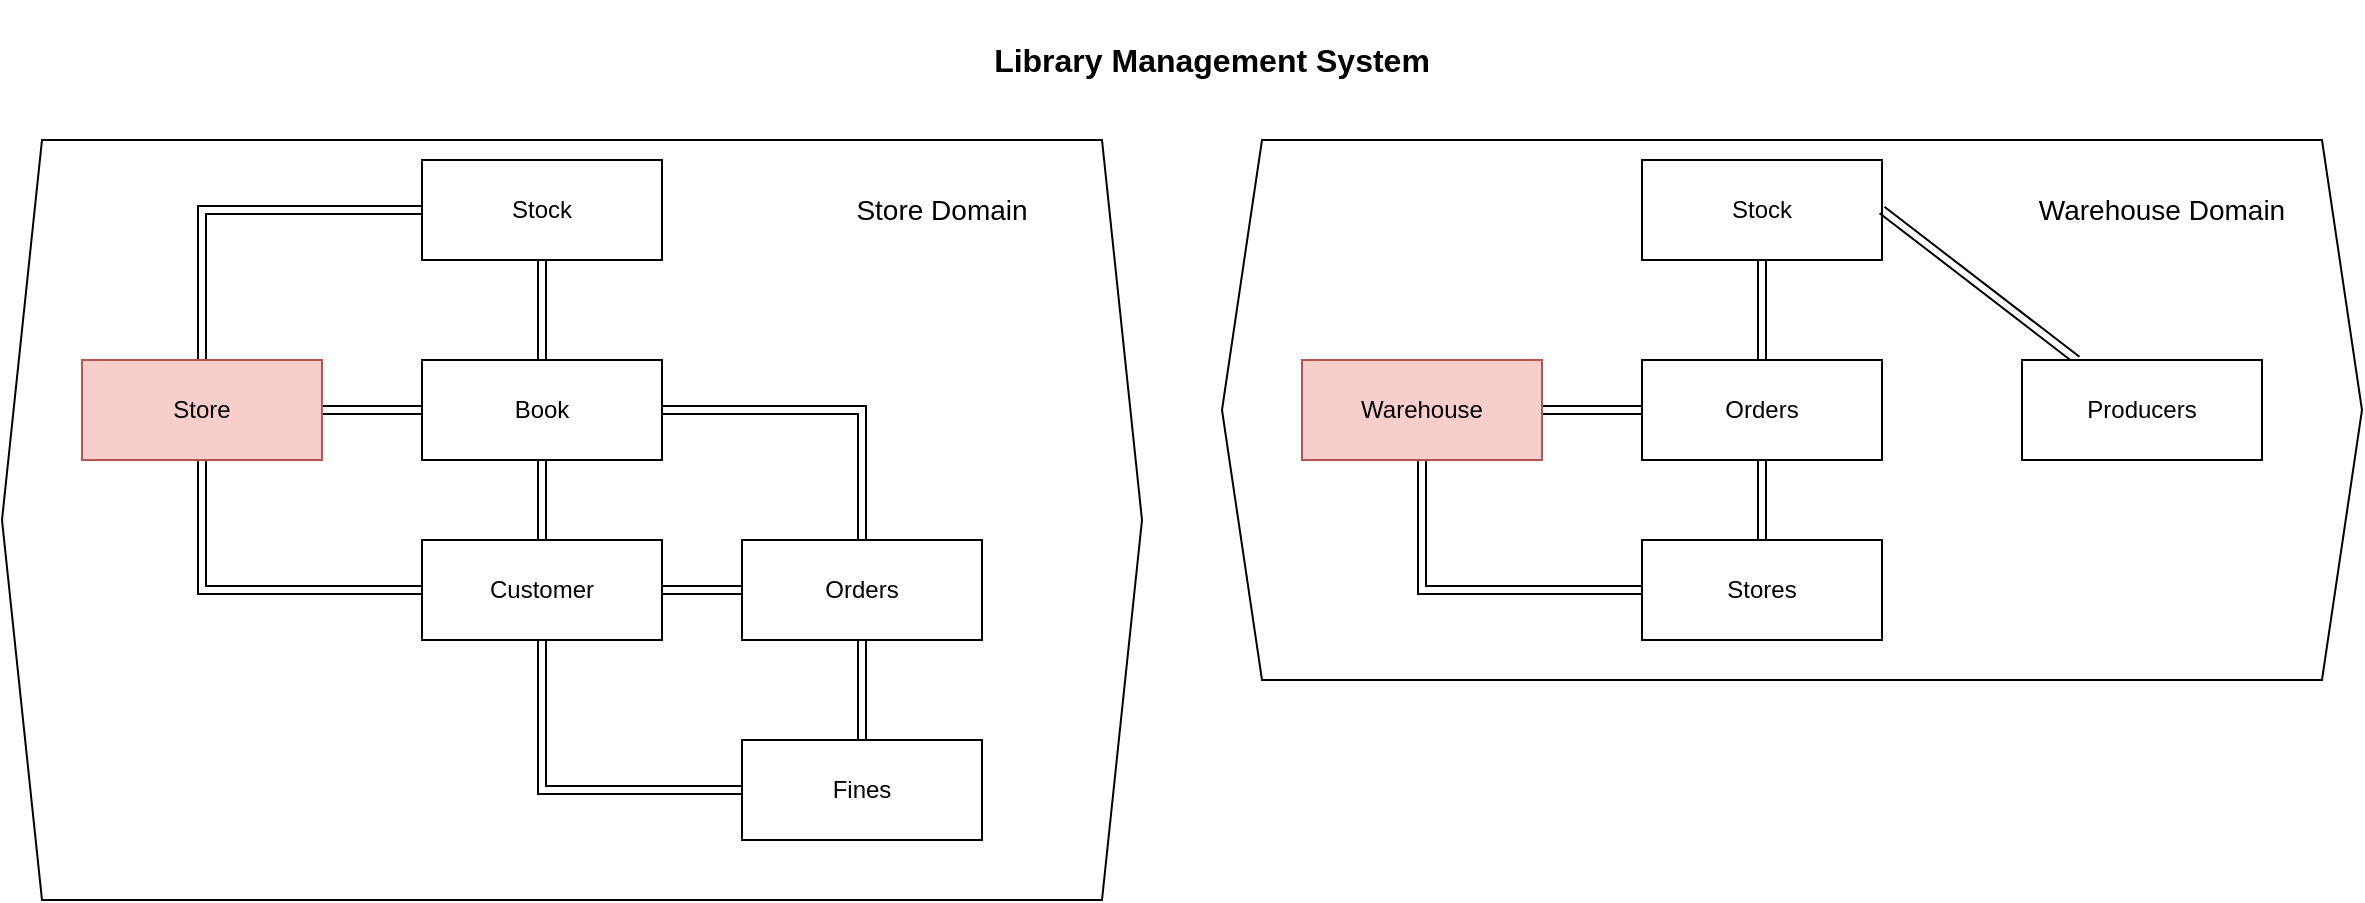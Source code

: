 <mxfile version="20.5.3" type="embed"><diagram name="DDD" id="5f0bae14-7c28-e335-631c-24af17079c00"><mxGraphModel dx="2269" dy="750" grid="1" gridSize="10" guides="1" tooltips="1" connect="1" arrows="1" fold="1" page="1" pageScale="1" pageWidth="1100" pageHeight="850" background="none" math="0" shadow="0"><root><mxCell id="0"/><mxCell id="1" parent="0"/><mxCell id="24nU40d4KJQTveA55ApB-31" value="&lt;b&gt;&lt;font style=&quot;font-size: 16px;&quot;&gt;Library Management System&lt;/font&gt;&lt;/b&gt;" style="text;html=1;strokeColor=none;fillColor=none;align=center;verticalAlign=middle;whiteSpace=wrap;rounded=0;" parent="1" vertex="1"><mxGeometry x="290" y="40" width="330" height="60" as="geometry"/></mxCell><mxCell id="fqhHTh55fRxIeoeEQUcA-1" value="" style="shape=hexagon;perimeter=hexagonPerimeter2;whiteSpace=wrap;html=1;fixedSize=1;movable=1;resizable=1;rotatable=1;deletable=1;editable=1;locked=0;connectable=1;" parent="1" vertex="1"><mxGeometry x="-150" y="110" width="570" height="380" as="geometry"/></mxCell><mxCell id="fqhHTh55fRxIeoeEQUcA-15" style="rounded=0;orthogonalLoop=1;jettySize=auto;html=1;shape=link;edgeStyle=orthogonalEdgeStyle;" parent="1" source="fqhHTh55fRxIeoeEQUcA-3" target="fqhHTh55fRxIeoeEQUcA-11" edge="1"><mxGeometry relative="1" as="geometry"/></mxCell><mxCell id="fqhHTh55fRxIeoeEQUcA-16" style="rounded=0;orthogonalLoop=1;jettySize=auto;html=1;shape=link;" parent="1" source="fqhHTh55fRxIeoeEQUcA-3" target="fqhHTh55fRxIeoeEQUcA-5" edge="1"><mxGeometry relative="1" as="geometry"/></mxCell><mxCell id="fqhHTh55fRxIeoeEQUcA-20" style="edgeStyle=orthogonalEdgeStyle;rounded=0;orthogonalLoop=1;jettySize=auto;html=1;shape=link;" parent="1" source="fqhHTh55fRxIeoeEQUcA-3" target="fqhHTh55fRxIeoeEQUcA-6" edge="1"><mxGeometry relative="1" as="geometry"/></mxCell><mxCell id="fqhHTh55fRxIeoeEQUcA-3" value="Book" style="rounded=0;whiteSpace=wrap;html=1;movable=1;resizable=1;rotatable=1;deletable=1;editable=1;locked=0;connectable=1;" parent="1" vertex="1"><mxGeometry x="60" y="220" width="120" height="50" as="geometry"/></mxCell><mxCell id="fqhHTh55fRxIeoeEQUcA-22" style="rounded=0;orthogonalLoop=1;jettySize=auto;html=1;entryX=0.5;entryY=0;entryDx=0;entryDy=0;shape=link;edgeStyle=orthogonalEdgeStyle;" parent="1" source="fqhHTh55fRxIeoeEQUcA-5" target="fqhHTh55fRxIeoeEQUcA-6" edge="1"><mxGeometry relative="1" as="geometry"/></mxCell><mxCell id="fqhHTh55fRxIeoeEQUcA-5" value="Stock" style="rounded=0;whiteSpace=wrap;html=1;movable=1;resizable=1;rotatable=1;deletable=1;editable=1;locked=0;connectable=1;" parent="1" vertex="1"><mxGeometry x="60" y="120" width="120" height="50" as="geometry"/></mxCell><mxCell id="fqhHTh55fRxIeoeEQUcA-14" style="rounded=0;orthogonalLoop=1;jettySize=auto;html=1;shape=link;exitX=0.5;exitY=1;exitDx=0;exitDy=0;" parent="1" source="fqhHTh55fRxIeoeEQUcA-3" target="fqhHTh55fRxIeoeEQUcA-12" edge="1"><mxGeometry relative="1" as="geometry"/></mxCell><mxCell id="fqhHTh55fRxIeoeEQUcA-19" style="rounded=0;orthogonalLoop=1;jettySize=auto;html=1;shape=link;edgeStyle=orthogonalEdgeStyle;" parent="1" source="fqhHTh55fRxIeoeEQUcA-6" target="fqhHTh55fRxIeoeEQUcA-12" edge="1"><mxGeometry relative="1" as="geometry"><Array as="points"><mxPoint x="-50" y="335"/></Array></mxGeometry></mxCell><mxCell id="fqhHTh55fRxIeoeEQUcA-6" value="Store" style="rounded=0;whiteSpace=wrap;html=1;movable=1;resizable=1;rotatable=1;deletable=1;editable=1;locked=0;connectable=1;fillColor=#f8cecc;strokeColor=#b85450;" parent="1" vertex="1"><mxGeometry x="-110" y="220" width="120" height="50" as="geometry"/></mxCell><mxCell id="fqhHTh55fRxIeoeEQUcA-10" value="Store Domain" style="text;html=1;strokeColor=none;fillColor=none;align=center;verticalAlign=middle;whiteSpace=wrap;rounded=0;fontSize=14;" parent="1" vertex="1"><mxGeometry x="230" y="130" width="180" height="30" as="geometry"/></mxCell><mxCell id="fqhHTh55fRxIeoeEQUcA-18" style="edgeStyle=orthogonalEdgeStyle;rounded=0;orthogonalLoop=1;jettySize=auto;html=1;entryX=1;entryY=0.5;entryDx=0;entryDy=0;shape=link;" parent="1" source="fqhHTh55fRxIeoeEQUcA-11" target="fqhHTh55fRxIeoeEQUcA-12" edge="1"><mxGeometry relative="1" as="geometry"/></mxCell><mxCell id="fqhHTh55fRxIeoeEQUcA-38" style="rounded=0;orthogonalLoop=1;jettySize=auto;html=1;shape=link;" parent="1" source="fqhHTh55fRxIeoeEQUcA-11" target="fqhHTh55fRxIeoeEQUcA-37" edge="1"><mxGeometry relative="1" as="geometry"/></mxCell><mxCell id="fqhHTh55fRxIeoeEQUcA-11" value="Orders" style="rounded=0;whiteSpace=wrap;html=1;movable=1;resizable=1;rotatable=1;deletable=1;editable=1;locked=0;connectable=1;" parent="1" vertex="1"><mxGeometry x="220" y="310" width="120" height="50" as="geometry"/></mxCell><mxCell id="fqhHTh55fRxIeoeEQUcA-39" style="edgeStyle=orthogonalEdgeStyle;rounded=0;orthogonalLoop=1;jettySize=auto;html=1;entryX=0;entryY=0.5;entryDx=0;entryDy=0;shape=link;" parent="1" source="fqhHTh55fRxIeoeEQUcA-12" target="fqhHTh55fRxIeoeEQUcA-37" edge="1"><mxGeometry relative="1" as="geometry"><Array as="points"><mxPoint x="120" y="435"/></Array></mxGeometry></mxCell><mxCell id="fqhHTh55fRxIeoeEQUcA-12" value="Customer" style="rounded=0;whiteSpace=wrap;html=1;movable=1;resizable=1;rotatable=1;deletable=1;editable=1;locked=0;connectable=1;" parent="1" vertex="1"><mxGeometry x="60" y="310" width="120" height="50" as="geometry"/></mxCell><mxCell id="fqhHTh55fRxIeoeEQUcA-23" value="" style="shape=hexagon;perimeter=hexagonPerimeter2;whiteSpace=wrap;html=1;fixedSize=1;movable=1;resizable=1;rotatable=1;deletable=1;editable=1;locked=0;connectable=1;" parent="1" vertex="1"><mxGeometry x="460" y="110" width="570" height="270" as="geometry"/></mxCell><mxCell id="fqhHTh55fRxIeoeEQUcA-25" style="rounded=0;orthogonalLoop=1;jettySize=auto;html=1;shape=link;" parent="1" source="fqhHTh55fRxIeoeEQUcA-27" target="fqhHTh55fRxIeoeEQUcA-29" edge="1"><mxGeometry relative="1" as="geometry"/></mxCell><mxCell id="fqhHTh55fRxIeoeEQUcA-27" value="Orders" style="rounded=0;whiteSpace=wrap;html=1;movable=1;resizable=1;rotatable=1;deletable=1;editable=1;locked=0;connectable=1;" parent="1" vertex="1"><mxGeometry x="670" y="220" width="120" height="50" as="geometry"/></mxCell><mxCell id="fqhHTh55fRxIeoeEQUcA-29" value="Stock" style="rounded=0;whiteSpace=wrap;html=1;movable=1;resizable=1;rotatable=1;deletable=1;editable=1;locked=0;connectable=1;" parent="1" vertex="1"><mxGeometry x="670" y="120" width="120" height="50" as="geometry"/></mxCell><mxCell id="fqhHTh55fRxIeoeEQUcA-41" style="edgeStyle=orthogonalEdgeStyle;rounded=0;orthogonalLoop=1;jettySize=auto;html=1;entryX=0;entryY=0.5;entryDx=0;entryDy=0;shape=link;" parent="1" source="fqhHTh55fRxIeoeEQUcA-32" target="fqhHTh55fRxIeoeEQUcA-40" edge="1"><mxGeometry relative="1" as="geometry"><Array as="points"><mxPoint x="560" y="335"/></Array></mxGeometry></mxCell><mxCell id="fqhHTh55fRxIeoeEQUcA-45" style="edgeStyle=orthogonalEdgeStyle;rounded=0;orthogonalLoop=1;jettySize=auto;html=1;shape=link;" parent="1" source="fqhHTh55fRxIeoeEQUcA-32" target="fqhHTh55fRxIeoeEQUcA-27" edge="1"><mxGeometry relative="1" as="geometry"/></mxCell><mxCell id="fqhHTh55fRxIeoeEQUcA-32" value="Warehouse" style="rounded=0;whiteSpace=wrap;html=1;movable=1;resizable=1;rotatable=1;deletable=1;editable=1;locked=0;connectable=1;fillColor=#f8cecc;strokeColor=#b85450;" parent="1" vertex="1"><mxGeometry x="500" y="220" width="120" height="50" as="geometry"/></mxCell><mxCell id="fqhHTh55fRxIeoeEQUcA-33" value="Warehouse Domain" style="text;html=1;strokeColor=none;fillColor=none;align=center;verticalAlign=middle;whiteSpace=wrap;rounded=0;fontSize=14;" parent="1" vertex="1"><mxGeometry x="840" y="130" width="180" height="30" as="geometry"/></mxCell><mxCell id="fqhHTh55fRxIeoeEQUcA-37" value="Fines" style="rounded=0;whiteSpace=wrap;html=1;movable=1;resizable=1;rotatable=1;deletable=1;editable=1;locked=0;connectable=1;" parent="1" vertex="1"><mxGeometry x="220" y="410" width="120" height="50" as="geometry"/></mxCell><mxCell id="fqhHTh55fRxIeoeEQUcA-42" style="edgeStyle=orthogonalEdgeStyle;rounded=0;orthogonalLoop=1;jettySize=auto;html=1;shape=link;" parent="1" source="fqhHTh55fRxIeoeEQUcA-40" target="fqhHTh55fRxIeoeEQUcA-27" edge="1"><mxGeometry relative="1" as="geometry"/></mxCell><mxCell id="fqhHTh55fRxIeoeEQUcA-40" value="Stores" style="rounded=0;whiteSpace=wrap;html=1;movable=1;resizable=1;rotatable=1;deletable=1;editable=1;locked=0;connectable=1;" parent="1" vertex="1"><mxGeometry x="670" y="310" width="120" height="50" as="geometry"/></mxCell><mxCell id="fqhHTh55fRxIeoeEQUcA-44" style="rounded=0;orthogonalLoop=1;jettySize=auto;html=1;entryX=1;entryY=0.5;entryDx=0;entryDy=0;shape=link;" parent="1" source="fqhHTh55fRxIeoeEQUcA-43" target="fqhHTh55fRxIeoeEQUcA-29" edge="1"><mxGeometry relative="1" as="geometry"/></mxCell><mxCell id="fqhHTh55fRxIeoeEQUcA-43" value="Producers" style="rounded=0;whiteSpace=wrap;html=1;movable=1;resizable=1;rotatable=1;deletable=1;editable=1;locked=0;connectable=1;" parent="1" vertex="1"><mxGeometry x="860" y="220" width="120" height="50" as="geometry"/></mxCell></root></mxGraphModel></diagram></mxfile>